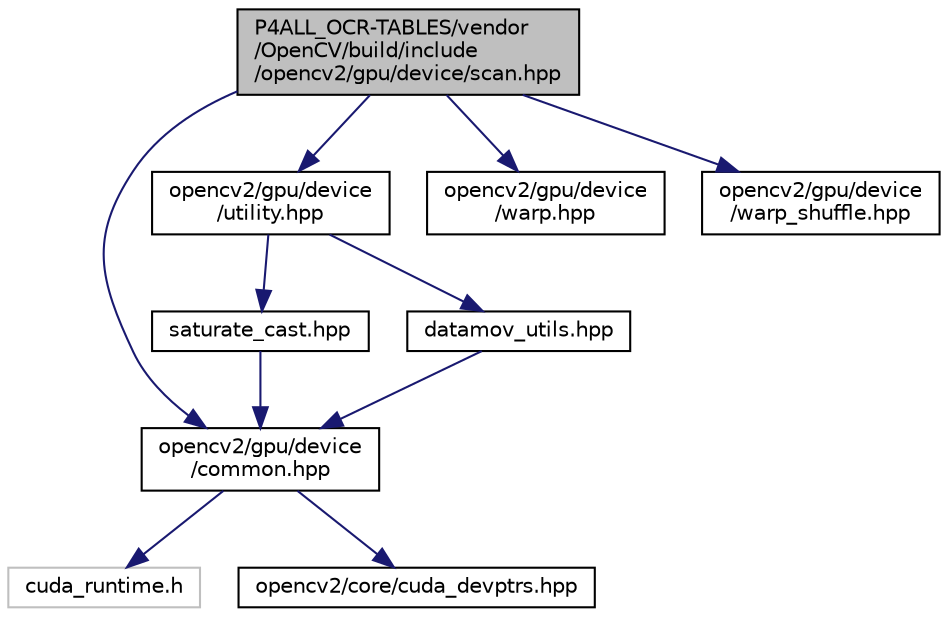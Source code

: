 digraph "P4ALL_OCR-TABLES/vendor/OpenCV/build/include/opencv2/gpu/device/scan.hpp"
{
 // LATEX_PDF_SIZE
  edge [fontname="Helvetica",fontsize="10",labelfontname="Helvetica",labelfontsize="10"];
  node [fontname="Helvetica",fontsize="10",shape=record];
  Node1 [label="P4ALL_OCR-TABLES/vendor\l/OpenCV/build/include\l/opencv2/gpu/device/scan.hpp",height=0.2,width=0.4,color="black", fillcolor="grey75", style="filled", fontcolor="black",tooltip=" "];
  Node1 -> Node2 [color="midnightblue",fontsize="10",style="solid",fontname="Helvetica"];
  Node2 [label="opencv2/gpu/device\l/common.hpp",height=0.2,width=0.4,color="black", fillcolor="white", style="filled",URL="$common_8hpp.html",tooltip=" "];
  Node2 -> Node3 [color="midnightblue",fontsize="10",style="solid",fontname="Helvetica"];
  Node3 [label="cuda_runtime.h",height=0.2,width=0.4,color="grey75", fillcolor="white", style="filled",tooltip=" "];
  Node2 -> Node4 [color="midnightblue",fontsize="10",style="solid",fontname="Helvetica"];
  Node4 [label="opencv2/core/cuda_devptrs.hpp",height=0.2,width=0.4,color="black", fillcolor="white", style="filled",URL="$cuda__devptrs_8hpp.html",tooltip=" "];
  Node1 -> Node5 [color="midnightblue",fontsize="10",style="solid",fontname="Helvetica"];
  Node5 [label="opencv2/gpu/device\l/utility.hpp",height=0.2,width=0.4,color="black", fillcolor="white", style="filled",URL="$utility_8hpp.html",tooltip=" "];
  Node5 -> Node6 [color="midnightblue",fontsize="10",style="solid",fontname="Helvetica"];
  Node6 [label="saturate_cast.hpp",height=0.2,width=0.4,color="black", fillcolor="white", style="filled",URL="$saturate__cast_8hpp.html",tooltip=" "];
  Node6 -> Node2 [color="midnightblue",fontsize="10",style="solid",fontname="Helvetica"];
  Node5 -> Node7 [color="midnightblue",fontsize="10",style="solid",fontname="Helvetica"];
  Node7 [label="datamov_utils.hpp",height=0.2,width=0.4,color="black", fillcolor="white", style="filled",URL="$datamov__utils_8hpp.html",tooltip=" "];
  Node7 -> Node2 [color="midnightblue",fontsize="10",style="solid",fontname="Helvetica"];
  Node1 -> Node8 [color="midnightblue",fontsize="10",style="solid",fontname="Helvetica"];
  Node8 [label="opencv2/gpu/device\l/warp.hpp",height=0.2,width=0.4,color="black", fillcolor="white", style="filled",URL="$warp_8hpp.html",tooltip=" "];
  Node1 -> Node9 [color="midnightblue",fontsize="10",style="solid",fontname="Helvetica"];
  Node9 [label="opencv2/gpu/device\l/warp_shuffle.hpp",height=0.2,width=0.4,color="black", fillcolor="white", style="filled",URL="$warp__shuffle_8hpp.html",tooltip=" "];
}
